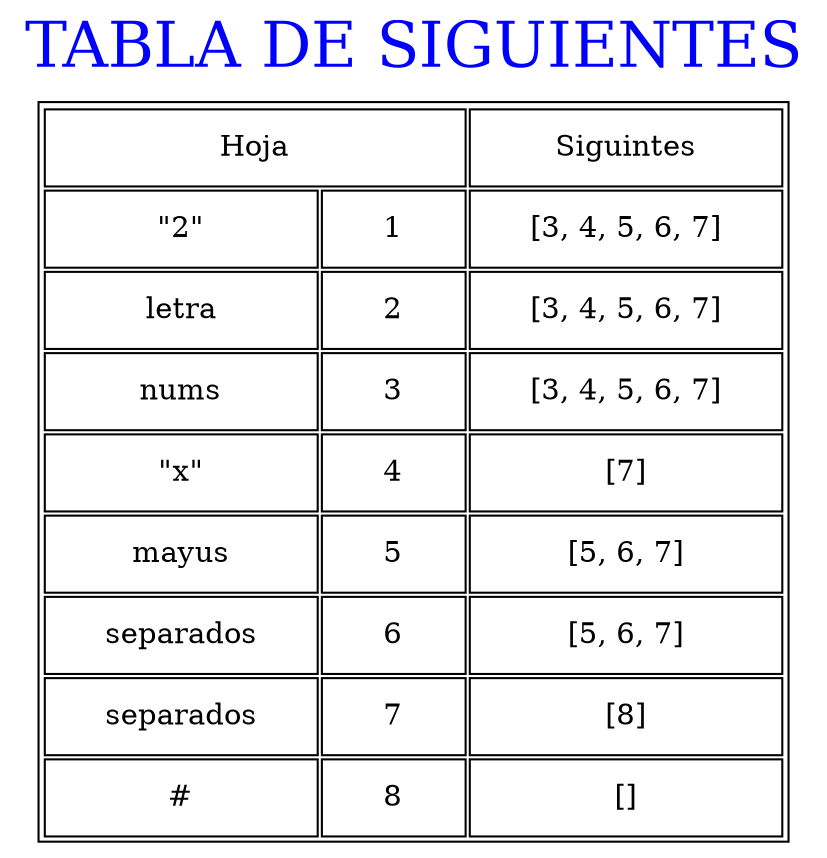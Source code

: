 digraph G {
label     = "TABLA DE SIGUIENTES"
labelloc  =  t // t: Place the graph's title on top.
fontsize  = 30 // Make title stand out by giving a large font size 
fontcolor = blue
N_1[shape = none label=<
<TABLE border="1" cellspacing="2" cellpadding="10" >
<TR>
<TD colspan="2" width="200">Hoja</TD>
<TD colspan="1" width="150">Siguintes</TD>
</TR>
<TR>
 <TD>"2"</TD>
 <TD>1</TD>
 <TD>[3, 4, 5, 6, 7]</TD>
 </TR>
<TR>
 <TD>letra</TD>
 <TD>2</TD>
 <TD>[3, 4, 5, 6, 7]</TD>
 </TR>
<TR>
 <TD>nums</TD>
 <TD>3</TD>
 <TD>[3, 4, 5, 6, 7]</TD>
 </TR>
<TR>
 <TD>"x"</TD>
 <TD>4</TD>
 <TD>[7]</TD>
 </TR>
<TR>
 <TD>mayus</TD>
 <TD>5</TD>
 <TD>[5, 6, 7]</TD>
 </TR>
<TR>
 <TD>separados</TD>
 <TD>6</TD>
 <TD>[5, 6, 7]</TD>
 </TR>
<TR>
 <TD>separados</TD>
 <TD>7</TD>
 <TD>[8]</TD>
 </TR>
<TR>
 <TD>#</TD>
 <TD>8</TD>
 <TD>[]</TD>
 </TR>
</TABLE>>]
}
